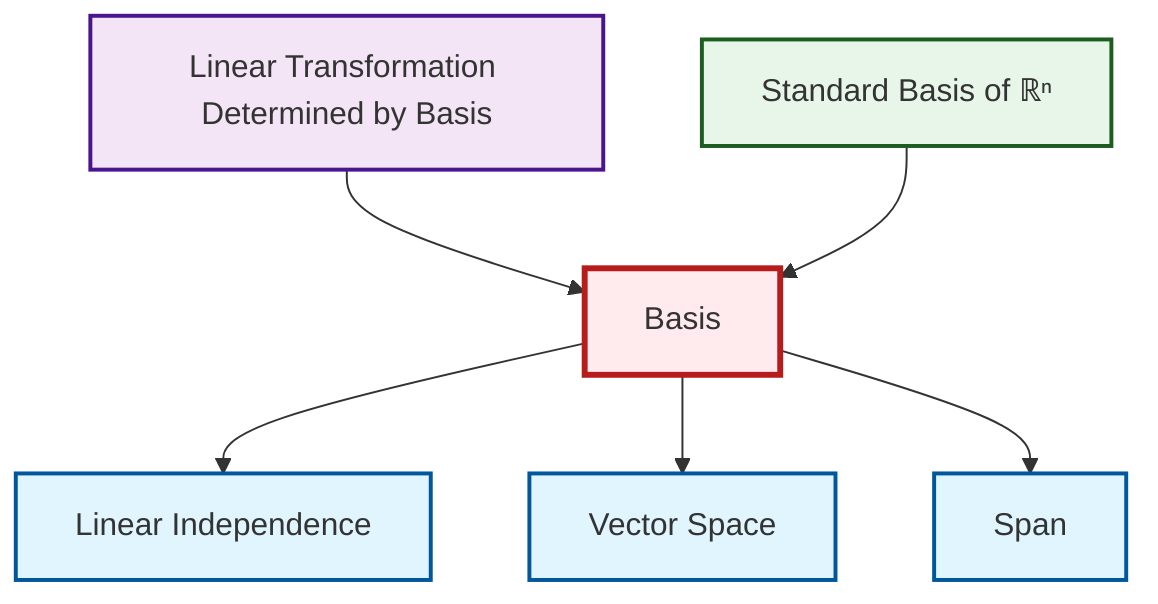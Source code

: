 graph TD
    classDef definition fill:#e1f5fe,stroke:#01579b,stroke-width:2px
    classDef theorem fill:#f3e5f5,stroke:#4a148c,stroke-width:2px
    classDef axiom fill:#fff3e0,stroke:#e65100,stroke-width:2px
    classDef example fill:#e8f5e9,stroke:#1b5e20,stroke-width:2px
    classDef current fill:#ffebee,stroke:#b71c1c,stroke-width:3px
    def-basis["Basis"]:::definition
    thm-linear-transformation-basis["Linear Transformation Determined by Basis"]:::theorem
    ex-standard-basis-rn["Standard Basis of ℝⁿ"]:::example
    def-span["Span"]:::definition
    def-linear-independence["Linear Independence"]:::definition
    def-vector-space["Vector Space"]:::definition
    thm-linear-transformation-basis --> def-basis
    def-basis --> def-linear-independence
    def-basis --> def-vector-space
    def-basis --> def-span
    ex-standard-basis-rn --> def-basis
    class def-basis current